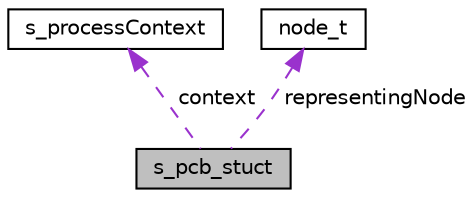 digraph "s_pcb_stuct"
{
  edge [fontname="Helvetica",fontsize="10",labelfontname="Helvetica",labelfontsize="10"];
  node [fontname="Helvetica",fontsize="10",shape=record];
  Node1 [label="s_pcb_stuct",height=0.2,width=0.4,color="black", fillcolor="grey75", style="filled", fontcolor="black"];
  Node2 -> Node1 [dir="back",color="darkorchid3",fontsize="10",style="dashed",label=" context" ,fontname="Helvetica"];
  Node2 [label="s_processContext",height=0.2,width=0.4,color="black", fillcolor="white", style="filled",URL="$structs__process_context.html",tooltip="The s_processContext struct defines the context that each process stores . "];
  Node3 -> Node1 [dir="back",color="darkorchid3",fontsize="10",style="dashed",label=" representingNode" ,fontname="Helvetica"];
  Node3 [label="node_t",height=0.2,width=0.4,color="black", fillcolor="white", style="filled",URL="$structnode__t.html",tooltip="typedef of linked list node (see s_ll_node). "];
}
